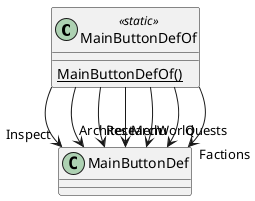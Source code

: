@startuml
class MainButtonDefOf <<static>> {
    {static} MainButtonDefOf()
}
MainButtonDefOf --> "Inspect" MainButtonDef
MainButtonDefOf --> "Architect" MainButtonDef
MainButtonDefOf --> "Research" MainButtonDef
MainButtonDefOf --> "Menu" MainButtonDef
MainButtonDefOf --> "World" MainButtonDef
MainButtonDefOf --> "Quests" MainButtonDef
MainButtonDefOf --> "Factions" MainButtonDef
@enduml

